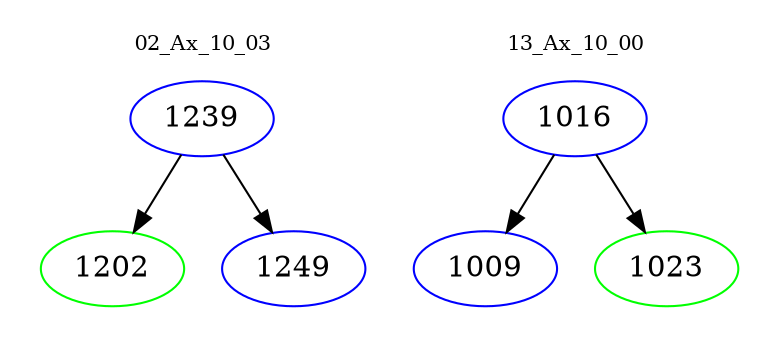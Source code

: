 digraph{
subgraph cluster_0 {
color = white
label = "02_Ax_10_03";
fontsize=10;
T0_1239 [label="1239", color="blue"]
T0_1239 -> T0_1202 [color="black"]
T0_1202 [label="1202", color="green"]
T0_1239 -> T0_1249 [color="black"]
T0_1249 [label="1249", color="blue"]
}
subgraph cluster_1 {
color = white
label = "13_Ax_10_00";
fontsize=10;
T1_1016 [label="1016", color="blue"]
T1_1016 -> T1_1009 [color="black"]
T1_1009 [label="1009", color="blue"]
T1_1016 -> T1_1023 [color="black"]
T1_1023 [label="1023", color="green"]
}
}
